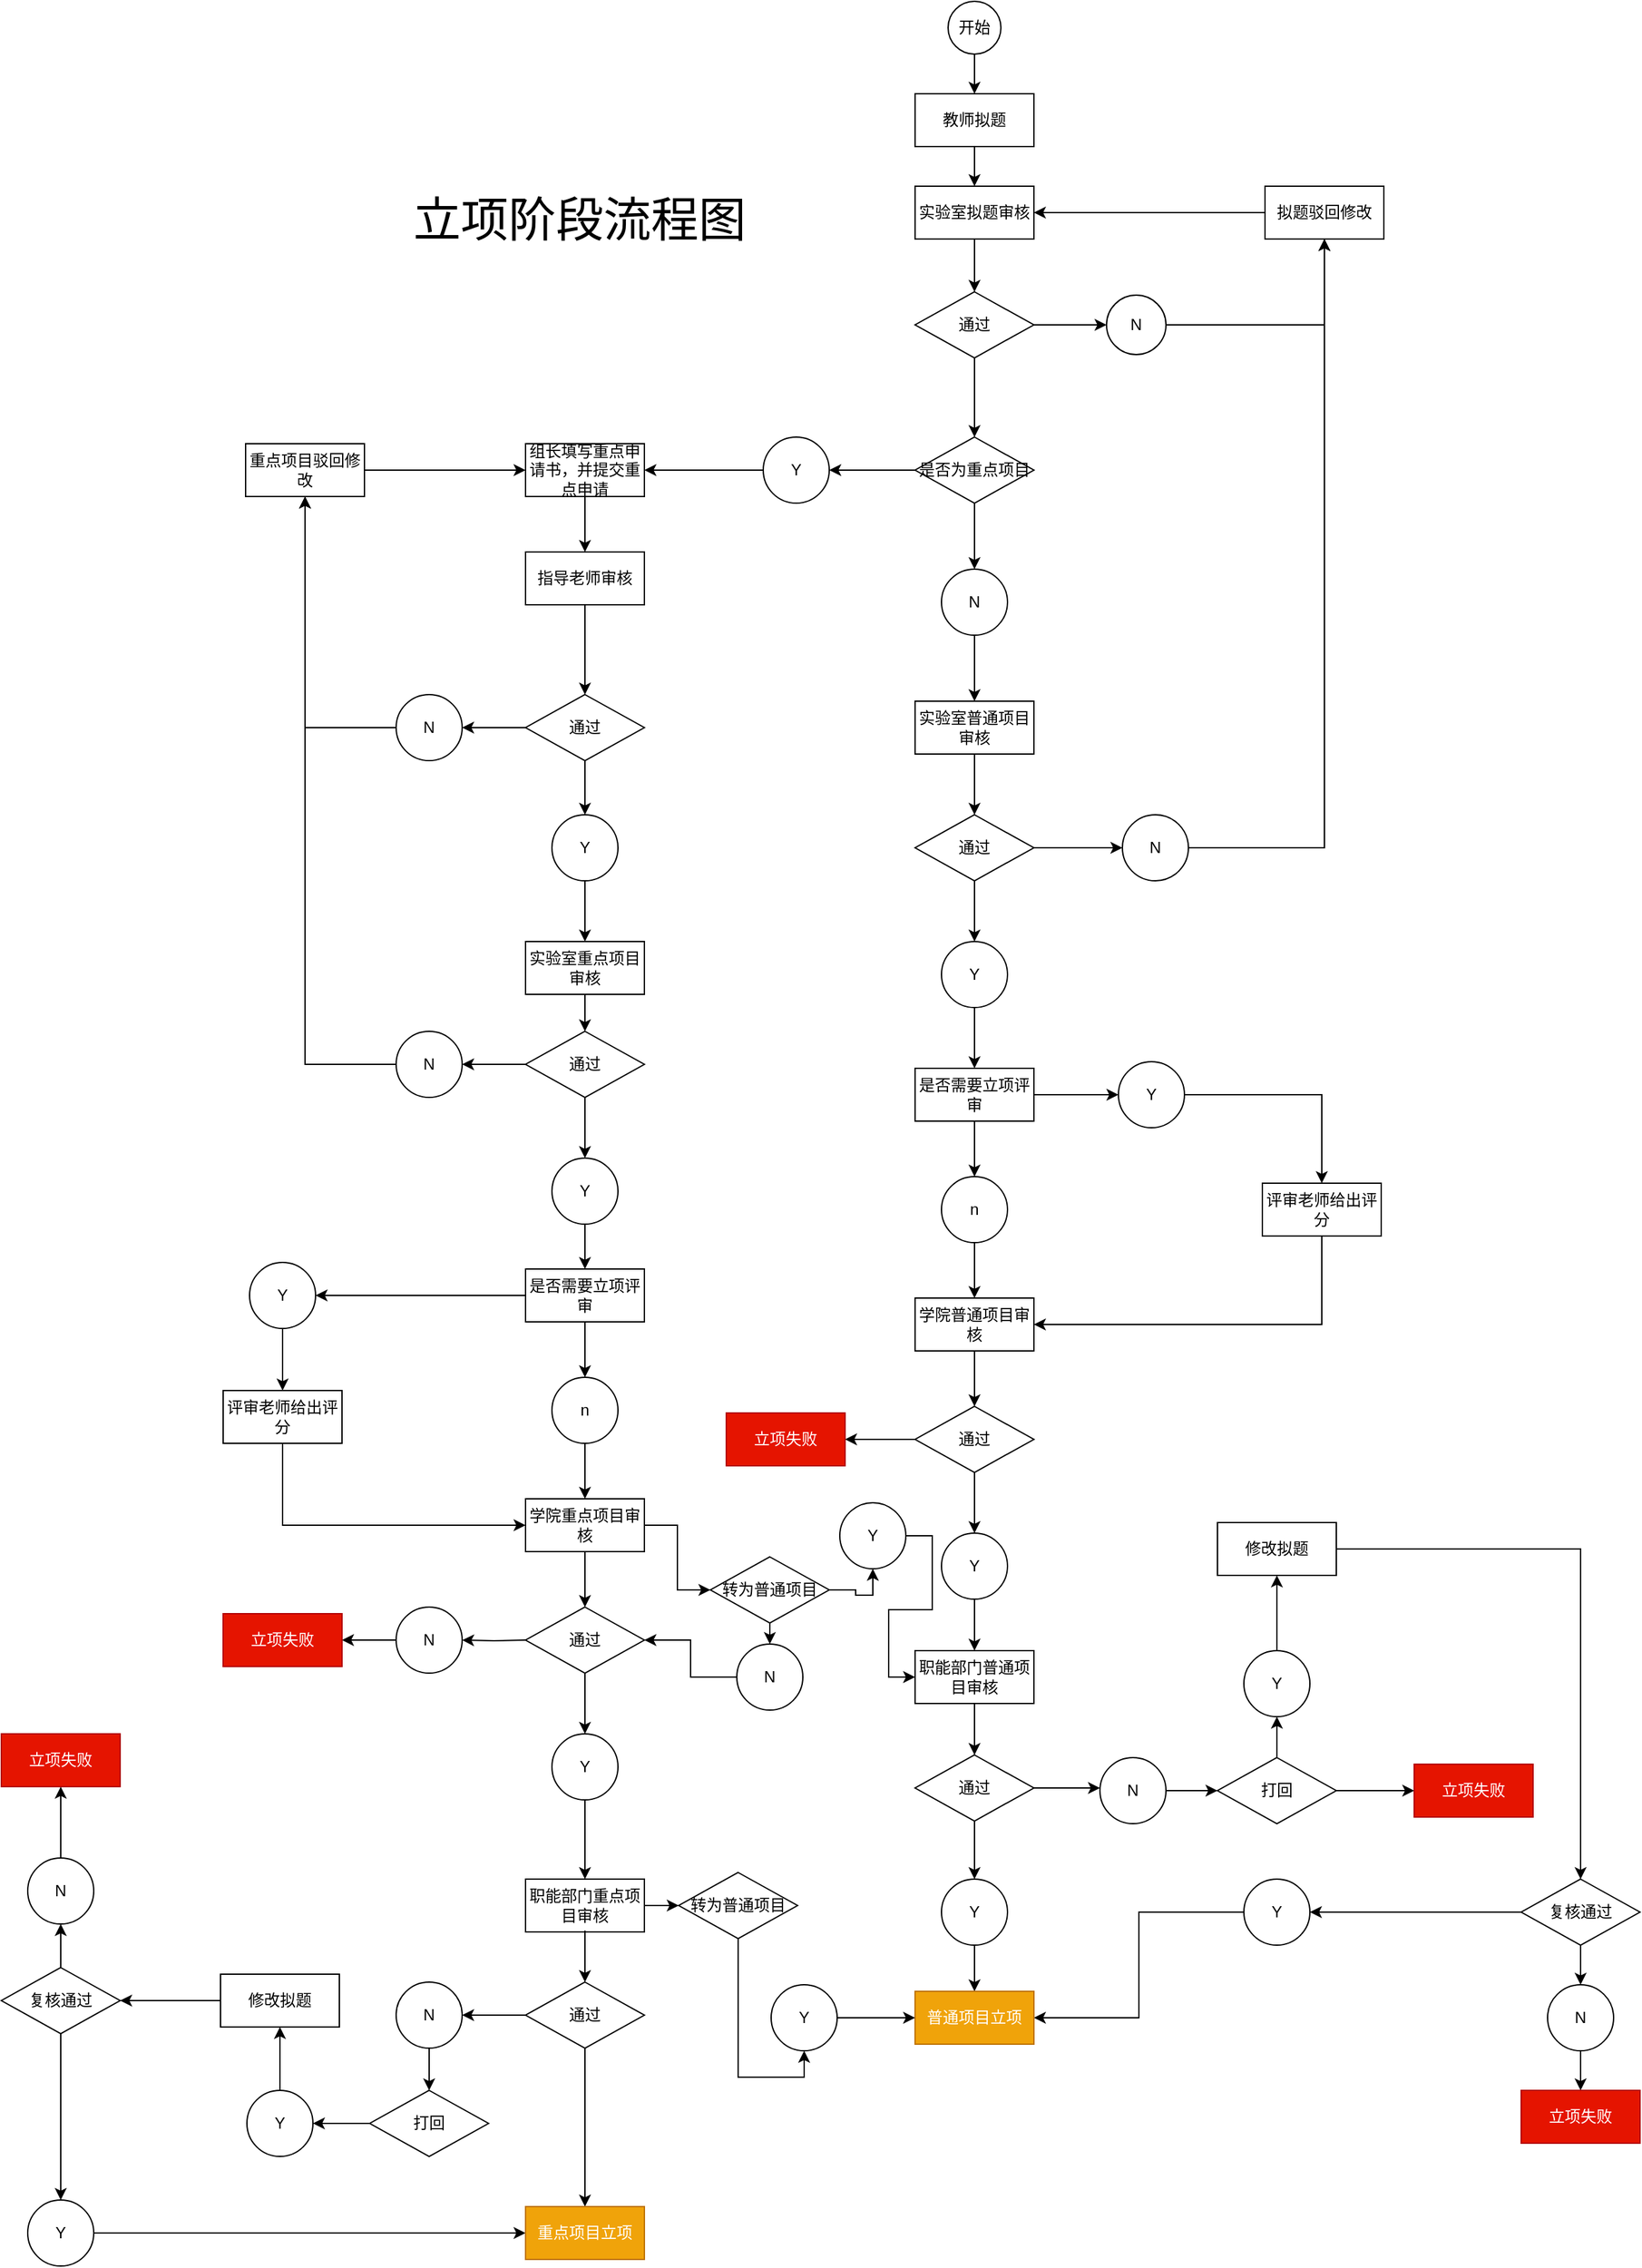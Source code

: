 <mxfile version="13.9.9" type="github">
  <diagram id="8I4-EkLES30CtvtHmXLF" name="第 1 页">
    <mxGraphModel dx="3965" dy="3265" grid="0" gridSize="10" guides="1" tooltips="1" connect="1" arrows="1" fold="1" page="0" pageScale="1" pageWidth="827" pageHeight="1169" background="none" math="0" shadow="0">
      <root>
        <mxCell id="0" />
        <mxCell id="1" parent="0" />
        <mxCell id="fb9ybZQ_cux3A-wbJw4Q-12" value="开始" style="ellipse;whiteSpace=wrap;html=1;aspect=fixed;" vertex="1" parent="1">
          <mxGeometry x="499" y="-1195" width="40" height="40" as="geometry" />
        </mxCell>
        <mxCell id="fb9ybZQ_cux3A-wbJw4Q-15" value="" style="endArrow=classic;html=1;exitX=0.5;exitY=1;exitDx=0;exitDy=0;" edge="1" parent="1" source="fb9ybZQ_cux3A-wbJw4Q-12" target="fb9ybZQ_cux3A-wbJw4Q-16">
          <mxGeometry width="50" height="50" relative="1" as="geometry">
            <mxPoint x="509" y="-1005" as="sourcePoint" />
            <mxPoint x="579" y="-1125" as="targetPoint" />
          </mxGeometry>
        </mxCell>
        <mxCell id="fb9ybZQ_cux3A-wbJw4Q-19" style="edgeStyle=orthogonalEdgeStyle;rounded=0;orthogonalLoop=1;jettySize=auto;html=1;exitX=0.5;exitY=1;exitDx=0;exitDy=0;entryX=0.5;entryY=0;entryDx=0;entryDy=0;" edge="1" parent="1" source="fb9ybZQ_cux3A-wbJw4Q-16" target="fb9ybZQ_cux3A-wbJw4Q-18">
          <mxGeometry relative="1" as="geometry" />
        </mxCell>
        <mxCell id="fb9ybZQ_cux3A-wbJw4Q-16" value="教师拟题" style="rounded=0;whiteSpace=wrap;html=1;" vertex="1" parent="1">
          <mxGeometry x="474" y="-1125" width="90" height="40" as="geometry" />
        </mxCell>
        <mxCell id="fb9ybZQ_cux3A-wbJw4Q-28" style="edgeStyle=orthogonalEdgeStyle;rounded=0;orthogonalLoop=1;jettySize=auto;html=1;exitX=0.5;exitY=1;exitDx=0;exitDy=0;" edge="1" parent="1" source="fb9ybZQ_cux3A-wbJw4Q-18" target="fb9ybZQ_cux3A-wbJw4Q-20">
          <mxGeometry relative="1" as="geometry" />
        </mxCell>
        <mxCell id="fb9ybZQ_cux3A-wbJw4Q-18" value="实验室拟题审核" style="rounded=0;whiteSpace=wrap;html=1;" vertex="1" parent="1">
          <mxGeometry x="474" y="-1055" width="90" height="40" as="geometry" />
        </mxCell>
        <mxCell id="fb9ybZQ_cux3A-wbJw4Q-27" value="" style="edgeStyle=orthogonalEdgeStyle;rounded=0;orthogonalLoop=1;jettySize=auto;html=1;" edge="1" parent="1" source="fb9ybZQ_cux3A-wbJw4Q-20" target="fb9ybZQ_cux3A-wbJw4Q-25">
          <mxGeometry relative="1" as="geometry" />
        </mxCell>
        <mxCell id="fb9ybZQ_cux3A-wbJw4Q-33" value="" style="edgeStyle=orthogonalEdgeStyle;rounded=0;orthogonalLoop=1;jettySize=auto;html=1;" edge="1" parent="1" source="fb9ybZQ_cux3A-wbJw4Q-20" target="fb9ybZQ_cux3A-wbJw4Q-32">
          <mxGeometry relative="1" as="geometry" />
        </mxCell>
        <mxCell id="fb9ybZQ_cux3A-wbJw4Q-20" value="通过" style="rhombus;whiteSpace=wrap;html=1;" vertex="1" parent="1">
          <mxGeometry x="474" y="-975" width="90" height="50" as="geometry" />
        </mxCell>
        <mxCell id="fb9ybZQ_cux3A-wbJw4Q-29" style="edgeStyle=orthogonalEdgeStyle;rounded=0;orthogonalLoop=1;jettySize=auto;html=1;exitX=1;exitY=0.5;exitDx=0;exitDy=0;" edge="1" parent="1" source="fb9ybZQ_cux3A-wbJw4Q-25" target="fb9ybZQ_cux3A-wbJw4Q-30">
          <mxGeometry relative="1" as="geometry">
            <mxPoint x="799" y="-1005" as="targetPoint" />
          </mxGeometry>
        </mxCell>
        <mxCell id="fb9ybZQ_cux3A-wbJw4Q-25" value="N" style="ellipse;whiteSpace=wrap;html=1;aspect=fixed;" vertex="1" parent="1">
          <mxGeometry x="619" y="-972.5" width="45" height="45" as="geometry" />
        </mxCell>
        <mxCell id="fb9ybZQ_cux3A-wbJw4Q-38" style="edgeStyle=orthogonalEdgeStyle;rounded=0;orthogonalLoop=1;jettySize=auto;html=1;exitX=0;exitY=0.5;exitDx=0;exitDy=0;entryX=1;entryY=0.5;entryDx=0;entryDy=0;" edge="1" parent="1" source="fb9ybZQ_cux3A-wbJw4Q-26" target="fb9ybZQ_cux3A-wbJw4Q-37">
          <mxGeometry relative="1" as="geometry" />
        </mxCell>
        <mxCell id="fb9ybZQ_cux3A-wbJw4Q-26" value="Y" style="ellipse;whiteSpace=wrap;html=1;aspect=fixed;" vertex="1" parent="1">
          <mxGeometry x="359" y="-865" width="50" height="50" as="geometry" />
        </mxCell>
        <mxCell id="fb9ybZQ_cux3A-wbJw4Q-31" style="edgeStyle=orthogonalEdgeStyle;rounded=0;orthogonalLoop=1;jettySize=auto;html=1;exitX=0;exitY=0.5;exitDx=0;exitDy=0;" edge="1" parent="1" source="fb9ybZQ_cux3A-wbJw4Q-30" target="fb9ybZQ_cux3A-wbJw4Q-18">
          <mxGeometry relative="1" as="geometry" />
        </mxCell>
        <mxCell id="fb9ybZQ_cux3A-wbJw4Q-30" value="拟题驳回修改" style="rounded=0;whiteSpace=wrap;html=1;" vertex="1" parent="1">
          <mxGeometry x="739" y="-1055" width="90" height="40" as="geometry" />
        </mxCell>
        <mxCell id="fb9ybZQ_cux3A-wbJw4Q-35" style="edgeStyle=orthogonalEdgeStyle;rounded=0;orthogonalLoop=1;jettySize=auto;html=1;exitX=0;exitY=0.5;exitDx=0;exitDy=0;entryX=1;entryY=0.5;entryDx=0;entryDy=0;" edge="1" parent="1" source="fb9ybZQ_cux3A-wbJw4Q-32" target="fb9ybZQ_cux3A-wbJw4Q-26">
          <mxGeometry relative="1" as="geometry" />
        </mxCell>
        <mxCell id="fb9ybZQ_cux3A-wbJw4Q-36" style="edgeStyle=orthogonalEdgeStyle;rounded=0;orthogonalLoop=1;jettySize=auto;html=1;exitX=0.5;exitY=1;exitDx=0;exitDy=0;entryX=0.5;entryY=0;entryDx=0;entryDy=0;" edge="1" parent="1" source="fb9ybZQ_cux3A-wbJw4Q-32" target="fb9ybZQ_cux3A-wbJw4Q-34">
          <mxGeometry relative="1" as="geometry" />
        </mxCell>
        <mxCell id="fb9ybZQ_cux3A-wbJw4Q-32" value="是否为重点项目" style="rhombus;whiteSpace=wrap;html=1;" vertex="1" parent="1">
          <mxGeometry x="474" y="-865" width="90" height="50" as="geometry" />
        </mxCell>
        <mxCell id="fb9ybZQ_cux3A-wbJw4Q-41" style="edgeStyle=orthogonalEdgeStyle;rounded=0;orthogonalLoop=1;jettySize=auto;html=1;exitX=0.5;exitY=1;exitDx=0;exitDy=0;entryX=0.5;entryY=0;entryDx=0;entryDy=0;" edge="1" parent="1" source="fb9ybZQ_cux3A-wbJw4Q-34" target="fb9ybZQ_cux3A-wbJw4Q-40">
          <mxGeometry relative="1" as="geometry" />
        </mxCell>
        <mxCell id="fb9ybZQ_cux3A-wbJw4Q-34" value="N" style="ellipse;whiteSpace=wrap;html=1;aspect=fixed;" vertex="1" parent="1">
          <mxGeometry x="494" y="-765" width="50" height="50" as="geometry" />
        </mxCell>
        <mxCell id="fb9ybZQ_cux3A-wbJw4Q-118" style="edgeStyle=orthogonalEdgeStyle;rounded=0;orthogonalLoop=1;jettySize=auto;html=1;" edge="1" parent="1" source="fb9ybZQ_cux3A-wbJw4Q-37" target="fb9ybZQ_cux3A-wbJw4Q-117">
          <mxGeometry relative="1" as="geometry" />
        </mxCell>
        <mxCell id="fb9ybZQ_cux3A-wbJw4Q-37" value="组长填写重点申请书，并提交重点申请" style="rounded=0;whiteSpace=wrap;html=1;" vertex="1" parent="1">
          <mxGeometry x="179" y="-860" width="90" height="40" as="geometry" />
        </mxCell>
        <mxCell id="fb9ybZQ_cux3A-wbJw4Q-47" style="edgeStyle=orthogonalEdgeStyle;rounded=0;orthogonalLoop=1;jettySize=auto;html=1;exitX=0.5;exitY=1;exitDx=0;exitDy=0;entryX=0.5;entryY=0;entryDx=0;entryDy=0;" edge="1" parent="1" source="fb9ybZQ_cux3A-wbJw4Q-40" target="fb9ybZQ_cux3A-wbJw4Q-46">
          <mxGeometry relative="1" as="geometry" />
        </mxCell>
        <mxCell id="fb9ybZQ_cux3A-wbJw4Q-40" value="实验室普通项目审核" style="rounded=0;whiteSpace=wrap;html=1;" vertex="1" parent="1">
          <mxGeometry x="474" y="-665" width="90" height="40" as="geometry" />
        </mxCell>
        <mxCell id="fb9ybZQ_cux3A-wbJw4Q-50" style="edgeStyle=orthogonalEdgeStyle;rounded=0;orthogonalLoop=1;jettySize=auto;html=1;entryX=0.5;entryY=0;entryDx=0;entryDy=0;" edge="1" parent="1" source="fb9ybZQ_cux3A-wbJw4Q-46" target="fb9ybZQ_cux3A-wbJw4Q-49">
          <mxGeometry relative="1" as="geometry" />
        </mxCell>
        <mxCell id="fb9ybZQ_cux3A-wbJw4Q-59" style="edgeStyle=orthogonalEdgeStyle;rounded=0;orthogonalLoop=1;jettySize=auto;html=1;exitX=1;exitY=0.5;exitDx=0;exitDy=0;" edge="1" parent="1" source="fb9ybZQ_cux3A-wbJw4Q-46" target="fb9ybZQ_cux3A-wbJw4Q-57">
          <mxGeometry relative="1" as="geometry" />
        </mxCell>
        <mxCell id="fb9ybZQ_cux3A-wbJw4Q-46" value="通过" style="rhombus;whiteSpace=wrap;html=1;" vertex="1" parent="1">
          <mxGeometry x="474" y="-579" width="90" height="50" as="geometry" />
        </mxCell>
        <mxCell id="fb9ybZQ_cux3A-wbJw4Q-52" style="edgeStyle=orthogonalEdgeStyle;rounded=0;orthogonalLoop=1;jettySize=auto;html=1;exitX=0.5;exitY=1;exitDx=0;exitDy=0;" edge="1" parent="1" source="fb9ybZQ_cux3A-wbJw4Q-49" target="fb9ybZQ_cux3A-wbJw4Q-51">
          <mxGeometry relative="1" as="geometry" />
        </mxCell>
        <mxCell id="fb9ybZQ_cux3A-wbJw4Q-49" value="Y" style="ellipse;whiteSpace=wrap;html=1;aspect=fixed;" vertex="1" parent="1">
          <mxGeometry x="494" y="-483" width="50" height="50" as="geometry" />
        </mxCell>
        <mxCell id="fb9ybZQ_cux3A-wbJw4Q-54" style="edgeStyle=orthogonalEdgeStyle;rounded=0;orthogonalLoop=1;jettySize=auto;html=1;exitX=0.5;exitY=1;exitDx=0;exitDy=0;" edge="1" parent="1" source="fb9ybZQ_cux3A-wbJw4Q-51" target="fb9ybZQ_cux3A-wbJw4Q-53">
          <mxGeometry relative="1" as="geometry" />
        </mxCell>
        <mxCell id="fb9ybZQ_cux3A-wbJw4Q-61" style="edgeStyle=orthogonalEdgeStyle;rounded=0;orthogonalLoop=1;jettySize=auto;html=1;exitX=1;exitY=0.5;exitDx=0;exitDy=0;entryX=0;entryY=0.5;entryDx=0;entryDy=0;" edge="1" parent="1" source="fb9ybZQ_cux3A-wbJw4Q-51" target="fb9ybZQ_cux3A-wbJw4Q-56">
          <mxGeometry relative="1" as="geometry" />
        </mxCell>
        <mxCell id="fb9ybZQ_cux3A-wbJw4Q-51" value="是否需要立项评审" style="rounded=0;whiteSpace=wrap;html=1;" vertex="1" parent="1">
          <mxGeometry x="474" y="-387" width="90" height="40" as="geometry" />
        </mxCell>
        <mxCell id="fb9ybZQ_cux3A-wbJw4Q-66" style="edgeStyle=orthogonalEdgeStyle;rounded=0;orthogonalLoop=1;jettySize=auto;html=1;exitX=0.5;exitY=1;exitDx=0;exitDy=0;entryX=0.5;entryY=0;entryDx=0;entryDy=0;" edge="1" parent="1" source="fb9ybZQ_cux3A-wbJw4Q-53" target="fb9ybZQ_cux3A-wbJw4Q-65">
          <mxGeometry relative="1" as="geometry" />
        </mxCell>
        <mxCell id="fb9ybZQ_cux3A-wbJw4Q-53" value="n" style="ellipse;whiteSpace=wrap;html=1;aspect=fixed;" vertex="1" parent="1">
          <mxGeometry x="494" y="-305" width="50" height="50" as="geometry" />
        </mxCell>
        <mxCell id="fb9ybZQ_cux3A-wbJw4Q-62" style="edgeStyle=orthogonalEdgeStyle;rounded=0;orthogonalLoop=1;jettySize=auto;html=1;exitX=1;exitY=0.5;exitDx=0;exitDy=0;entryX=0.5;entryY=0;entryDx=0;entryDy=0;" edge="1" parent="1" source="fb9ybZQ_cux3A-wbJw4Q-56" target="fb9ybZQ_cux3A-wbJw4Q-63">
          <mxGeometry relative="1" as="geometry">
            <mxPoint x="781" y="-312" as="targetPoint" />
          </mxGeometry>
        </mxCell>
        <mxCell id="fb9ybZQ_cux3A-wbJw4Q-56" value="Y" style="ellipse;whiteSpace=wrap;html=1;aspect=fixed;" vertex="1" parent="1">
          <mxGeometry x="628" y="-392" width="50" height="50" as="geometry" />
        </mxCell>
        <mxCell id="fb9ybZQ_cux3A-wbJw4Q-60" style="edgeStyle=orthogonalEdgeStyle;rounded=0;orthogonalLoop=1;jettySize=auto;html=1;" edge="1" parent="1" source="fb9ybZQ_cux3A-wbJw4Q-57" target="fb9ybZQ_cux3A-wbJw4Q-30">
          <mxGeometry relative="1" as="geometry" />
        </mxCell>
        <mxCell id="fb9ybZQ_cux3A-wbJw4Q-57" value="N" style="ellipse;whiteSpace=wrap;html=1;aspect=fixed;" vertex="1" parent="1">
          <mxGeometry x="631" y="-579" width="50" height="50" as="geometry" />
        </mxCell>
        <mxCell id="fb9ybZQ_cux3A-wbJw4Q-67" style="edgeStyle=orthogonalEdgeStyle;rounded=0;orthogonalLoop=1;jettySize=auto;html=1;exitX=0.5;exitY=1;exitDx=0;exitDy=0;entryX=1;entryY=0.5;entryDx=0;entryDy=0;" edge="1" parent="1" source="fb9ybZQ_cux3A-wbJw4Q-63" target="fb9ybZQ_cux3A-wbJw4Q-65">
          <mxGeometry relative="1" as="geometry" />
        </mxCell>
        <mxCell id="fb9ybZQ_cux3A-wbJw4Q-63" value="评审老师给出评分" style="rounded=0;whiteSpace=wrap;html=1;" vertex="1" parent="1">
          <mxGeometry x="737" y="-300" width="90" height="40" as="geometry" />
        </mxCell>
        <mxCell id="fb9ybZQ_cux3A-wbJw4Q-74" style="edgeStyle=orthogonalEdgeStyle;rounded=0;orthogonalLoop=1;jettySize=auto;html=1;exitX=0.5;exitY=1;exitDx=0;exitDy=0;entryX=0.5;entryY=0;entryDx=0;entryDy=0;" edge="1" parent="1" source="fb9ybZQ_cux3A-wbJw4Q-65" target="fb9ybZQ_cux3A-wbJw4Q-72">
          <mxGeometry relative="1" as="geometry" />
        </mxCell>
        <mxCell id="fb9ybZQ_cux3A-wbJw4Q-65" value="学院普通项目审核" style="rounded=0;whiteSpace=wrap;html=1;" vertex="1" parent="1">
          <mxGeometry x="474" y="-213" width="90" height="40" as="geometry" />
        </mxCell>
        <mxCell id="fb9ybZQ_cux3A-wbJw4Q-71" style="edgeStyle=orthogonalEdgeStyle;rounded=0;orthogonalLoop=1;jettySize=auto;html=1;entryX=0.5;entryY=0;entryDx=0;entryDy=0;" edge="1" parent="1" source="fb9ybZQ_cux3A-wbJw4Q-72" target="fb9ybZQ_cux3A-wbJw4Q-73">
          <mxGeometry relative="1" as="geometry" />
        </mxCell>
        <mxCell id="fb9ybZQ_cux3A-wbJw4Q-80" style="edgeStyle=orthogonalEdgeStyle;rounded=0;orthogonalLoop=1;jettySize=auto;html=1;exitX=0;exitY=0.5;exitDx=0;exitDy=0;entryX=1;entryY=0.5;entryDx=0;entryDy=0;" edge="1" parent="1" source="fb9ybZQ_cux3A-wbJw4Q-72" target="fb9ybZQ_cux3A-wbJw4Q-79">
          <mxGeometry relative="1" as="geometry" />
        </mxCell>
        <mxCell id="fb9ybZQ_cux3A-wbJw4Q-72" value="通过" style="rhombus;whiteSpace=wrap;html=1;" vertex="1" parent="1">
          <mxGeometry x="474" y="-131" width="90" height="50" as="geometry" />
        </mxCell>
        <mxCell id="fb9ybZQ_cux3A-wbJw4Q-82" style="edgeStyle=orthogonalEdgeStyle;rounded=0;orthogonalLoop=1;jettySize=auto;html=1;exitX=0.5;exitY=1;exitDx=0;exitDy=0;entryX=0.5;entryY=0;entryDx=0;entryDy=0;" edge="1" parent="1" source="fb9ybZQ_cux3A-wbJw4Q-73" target="fb9ybZQ_cux3A-wbJw4Q-81">
          <mxGeometry relative="1" as="geometry" />
        </mxCell>
        <mxCell id="fb9ybZQ_cux3A-wbJw4Q-73" value="Y" style="ellipse;whiteSpace=wrap;html=1;aspect=fixed;" vertex="1" parent="1">
          <mxGeometry x="494" y="-35" width="50" height="50" as="geometry" />
        </mxCell>
        <mxCell id="fb9ybZQ_cux3A-wbJw4Q-79" value="立项失败" style="rounded=0;whiteSpace=wrap;html=1;fillColor=#e51400;strokeColor=#B20000;fontColor=#ffffff;" vertex="1" parent="1">
          <mxGeometry x="331" y="-126" width="90" height="40" as="geometry" />
        </mxCell>
        <mxCell id="fb9ybZQ_cux3A-wbJw4Q-85" style="edgeStyle=orthogonalEdgeStyle;rounded=0;orthogonalLoop=1;jettySize=auto;html=1;exitX=0.5;exitY=1;exitDx=0;exitDy=0;entryX=0.5;entryY=0;entryDx=0;entryDy=0;" edge="1" parent="1" source="fb9ybZQ_cux3A-wbJw4Q-81" target="fb9ybZQ_cux3A-wbJw4Q-84">
          <mxGeometry relative="1" as="geometry" />
        </mxCell>
        <mxCell id="fb9ybZQ_cux3A-wbJw4Q-81" value="职能部门普通项目审核" style="rounded=0;whiteSpace=wrap;html=1;" vertex="1" parent="1">
          <mxGeometry x="474" y="54" width="90" height="40" as="geometry" />
        </mxCell>
        <mxCell id="fb9ybZQ_cux3A-wbJw4Q-87" style="edgeStyle=orthogonalEdgeStyle;rounded=0;orthogonalLoop=1;jettySize=auto;html=1;entryX=0;entryY=0.5;entryDx=0;entryDy=0;" edge="1" parent="1" source="fb9ybZQ_cux3A-wbJw4Q-84">
          <mxGeometry relative="1" as="geometry">
            <mxPoint x="614" y="158" as="targetPoint" />
          </mxGeometry>
        </mxCell>
        <mxCell id="fb9ybZQ_cux3A-wbJw4Q-113" style="edgeStyle=orthogonalEdgeStyle;rounded=0;orthogonalLoop=1;jettySize=auto;html=1;entryX=0.5;entryY=0;entryDx=0;entryDy=0;" edge="1" parent="1" source="fb9ybZQ_cux3A-wbJw4Q-84" target="fb9ybZQ_cux3A-wbJw4Q-93">
          <mxGeometry relative="1" as="geometry" />
        </mxCell>
        <mxCell id="fb9ybZQ_cux3A-wbJw4Q-84" value="通过" style="rhombus;whiteSpace=wrap;html=1;" vertex="1" parent="1">
          <mxGeometry x="474" y="133" width="90" height="50" as="geometry" />
        </mxCell>
        <mxCell id="fb9ybZQ_cux3A-wbJw4Q-91" style="edgeStyle=orthogonalEdgeStyle;rounded=0;orthogonalLoop=1;jettySize=auto;html=1;exitX=1;exitY=0.5;exitDx=0;exitDy=0;entryX=0;entryY=0.5;entryDx=0;entryDy=0;" edge="1" parent="1" source="fb9ybZQ_cux3A-wbJw4Q-88" target="fb9ybZQ_cux3A-wbJw4Q-89">
          <mxGeometry relative="1" as="geometry" />
        </mxCell>
        <mxCell id="fb9ybZQ_cux3A-wbJw4Q-88" value="N" style="ellipse;whiteSpace=wrap;html=1;aspect=fixed;" vertex="1" parent="1">
          <mxGeometry x="614" y="135" width="50" height="50" as="geometry" />
        </mxCell>
        <mxCell id="fb9ybZQ_cux3A-wbJw4Q-95" value="" style="edgeStyle=orthogonalEdgeStyle;rounded=0;orthogonalLoop=1;jettySize=auto;html=1;" edge="1" parent="1" source="fb9ybZQ_cux3A-wbJw4Q-89" target="fb9ybZQ_cux3A-wbJw4Q-94">
          <mxGeometry relative="1" as="geometry" />
        </mxCell>
        <mxCell id="fb9ybZQ_cux3A-wbJw4Q-106" style="edgeStyle=orthogonalEdgeStyle;rounded=0;orthogonalLoop=1;jettySize=auto;html=1;exitX=1;exitY=0.5;exitDx=0;exitDy=0;entryX=0;entryY=0.5;entryDx=0;entryDy=0;" edge="1" parent="1" source="fb9ybZQ_cux3A-wbJw4Q-89" target="fb9ybZQ_cux3A-wbJw4Q-105">
          <mxGeometry relative="1" as="geometry" />
        </mxCell>
        <mxCell id="fb9ybZQ_cux3A-wbJw4Q-89" value="打回" style="rhombus;whiteSpace=wrap;html=1;" vertex="1" parent="1">
          <mxGeometry x="703" y="135" width="90" height="50" as="geometry" />
        </mxCell>
        <mxCell id="fb9ybZQ_cux3A-wbJw4Q-115" style="edgeStyle=orthogonalEdgeStyle;rounded=0;orthogonalLoop=1;jettySize=auto;html=1;exitX=0.5;exitY=1;exitDx=0;exitDy=0;" edge="1" parent="1" source="fb9ybZQ_cux3A-wbJw4Q-93" target="fb9ybZQ_cux3A-wbJw4Q-114">
          <mxGeometry relative="1" as="geometry" />
        </mxCell>
        <mxCell id="fb9ybZQ_cux3A-wbJw4Q-93" value="Y" style="ellipse;whiteSpace=wrap;html=1;aspect=fixed;" vertex="1" parent="1">
          <mxGeometry x="494" y="227" width="50" height="50" as="geometry" />
        </mxCell>
        <mxCell id="fb9ybZQ_cux3A-wbJw4Q-97" style="edgeStyle=orthogonalEdgeStyle;rounded=0;orthogonalLoop=1;jettySize=auto;html=1;entryX=0.5;entryY=1;entryDx=0;entryDy=0;" edge="1" parent="1" source="fb9ybZQ_cux3A-wbJw4Q-94" target="fb9ybZQ_cux3A-wbJw4Q-96">
          <mxGeometry relative="1" as="geometry" />
        </mxCell>
        <mxCell id="fb9ybZQ_cux3A-wbJw4Q-94" value="Y" style="ellipse;whiteSpace=wrap;html=1;aspect=fixed;" vertex="1" parent="1">
          <mxGeometry x="723" y="54" width="50" height="50" as="geometry" />
        </mxCell>
        <mxCell id="fb9ybZQ_cux3A-wbJw4Q-101" style="edgeStyle=orthogonalEdgeStyle;rounded=0;orthogonalLoop=1;jettySize=auto;html=1;entryX=0.5;entryY=0;entryDx=0;entryDy=0;" edge="1" parent="1" source="fb9ybZQ_cux3A-wbJw4Q-96" target="fb9ybZQ_cux3A-wbJw4Q-100">
          <mxGeometry relative="1" as="geometry" />
        </mxCell>
        <mxCell id="fb9ybZQ_cux3A-wbJw4Q-96" value="修改拟题" style="rounded=0;whiteSpace=wrap;html=1;" vertex="1" parent="1">
          <mxGeometry x="703" y="-43" width="90" height="40" as="geometry" />
        </mxCell>
        <mxCell id="fb9ybZQ_cux3A-wbJw4Q-107" style="edgeStyle=orthogonalEdgeStyle;rounded=0;orthogonalLoop=1;jettySize=auto;html=1;exitX=0.5;exitY=1;exitDx=0;exitDy=0;entryX=0.5;entryY=0;entryDx=0;entryDy=0;" edge="1" parent="1" source="fb9ybZQ_cux3A-wbJw4Q-100" target="fb9ybZQ_cux3A-wbJw4Q-104">
          <mxGeometry relative="1" as="geometry" />
        </mxCell>
        <mxCell id="fb9ybZQ_cux3A-wbJw4Q-111" style="edgeStyle=orthogonalEdgeStyle;rounded=0;orthogonalLoop=1;jettySize=auto;html=1;exitX=0;exitY=0.5;exitDx=0;exitDy=0;" edge="1" parent="1" source="fb9ybZQ_cux3A-wbJw4Q-100" target="fb9ybZQ_cux3A-wbJw4Q-103">
          <mxGeometry relative="1" as="geometry" />
        </mxCell>
        <mxCell id="fb9ybZQ_cux3A-wbJw4Q-100" value="复核通过" style="rhombus;whiteSpace=wrap;html=1;" vertex="1" parent="1">
          <mxGeometry x="933" y="227" width="90" height="50" as="geometry" />
        </mxCell>
        <mxCell id="fb9ybZQ_cux3A-wbJw4Q-116" style="edgeStyle=orthogonalEdgeStyle;rounded=0;orthogonalLoop=1;jettySize=auto;html=1;exitX=0;exitY=0.5;exitDx=0;exitDy=0;entryX=1;entryY=0.5;entryDx=0;entryDy=0;" edge="1" parent="1" source="fb9ybZQ_cux3A-wbJw4Q-103" target="fb9ybZQ_cux3A-wbJw4Q-114">
          <mxGeometry relative="1" as="geometry" />
        </mxCell>
        <mxCell id="fb9ybZQ_cux3A-wbJw4Q-103" value="Y" style="ellipse;whiteSpace=wrap;html=1;aspect=fixed;" vertex="1" parent="1">
          <mxGeometry x="723" y="227" width="50" height="50" as="geometry" />
        </mxCell>
        <mxCell id="fb9ybZQ_cux3A-wbJw4Q-110" value="" style="edgeStyle=orthogonalEdgeStyle;rounded=0;orthogonalLoop=1;jettySize=auto;html=1;" edge="1" parent="1" source="fb9ybZQ_cux3A-wbJw4Q-104" target="fb9ybZQ_cux3A-wbJw4Q-108">
          <mxGeometry relative="1" as="geometry" />
        </mxCell>
        <mxCell id="fb9ybZQ_cux3A-wbJw4Q-104" value="N" style="ellipse;whiteSpace=wrap;html=1;aspect=fixed;" vertex="1" parent="1">
          <mxGeometry x="953" y="307" width="50" height="50" as="geometry" />
        </mxCell>
        <mxCell id="fb9ybZQ_cux3A-wbJw4Q-105" value="立项失败" style="rounded=0;whiteSpace=wrap;html=1;fillColor=#e51400;strokeColor=#B20000;fontColor=#ffffff;" vertex="1" parent="1">
          <mxGeometry x="852" y="140" width="90" height="40" as="geometry" />
        </mxCell>
        <mxCell id="fb9ybZQ_cux3A-wbJw4Q-108" value="立项失败" style="rounded=0;whiteSpace=wrap;html=1;fillColor=#e51400;strokeColor=#B20000;fontColor=#ffffff;" vertex="1" parent="1">
          <mxGeometry x="933" y="387" width="90" height="40" as="geometry" />
        </mxCell>
        <mxCell id="fb9ybZQ_cux3A-wbJw4Q-114" value="普通项目立项" style="rounded=0;whiteSpace=wrap;html=1;fillColor=#f0a30a;strokeColor=#BD7000;fontColor=#ffffff;" vertex="1" parent="1">
          <mxGeometry x="474" y="312" width="90" height="40" as="geometry" />
        </mxCell>
        <mxCell id="fb9ybZQ_cux3A-wbJw4Q-120" style="edgeStyle=orthogonalEdgeStyle;rounded=0;orthogonalLoop=1;jettySize=auto;html=1;entryX=0.5;entryY=0;entryDx=0;entryDy=0;" edge="1" parent="1" source="fb9ybZQ_cux3A-wbJw4Q-117" target="fb9ybZQ_cux3A-wbJw4Q-119">
          <mxGeometry relative="1" as="geometry" />
        </mxCell>
        <mxCell id="fb9ybZQ_cux3A-wbJw4Q-117" value="指导老师审核" style="rounded=0;whiteSpace=wrap;html=1;" vertex="1" parent="1">
          <mxGeometry x="179" y="-778" width="90" height="40" as="geometry" />
        </mxCell>
        <mxCell id="fb9ybZQ_cux3A-wbJw4Q-122" style="edgeStyle=orthogonalEdgeStyle;rounded=0;orthogonalLoop=1;jettySize=auto;html=1;exitX=0.5;exitY=1;exitDx=0;exitDy=0;entryX=0.5;entryY=0;entryDx=0;entryDy=0;" edge="1" parent="1" source="fb9ybZQ_cux3A-wbJw4Q-119" target="fb9ybZQ_cux3A-wbJw4Q-121">
          <mxGeometry relative="1" as="geometry" />
        </mxCell>
        <mxCell id="fb9ybZQ_cux3A-wbJw4Q-126" style="edgeStyle=orthogonalEdgeStyle;rounded=0;orthogonalLoop=1;jettySize=auto;html=1;exitX=0;exitY=0.5;exitDx=0;exitDy=0;entryX=1;entryY=0.5;entryDx=0;entryDy=0;" edge="1" parent="1" source="fb9ybZQ_cux3A-wbJw4Q-119" target="fb9ybZQ_cux3A-wbJw4Q-125">
          <mxGeometry relative="1" as="geometry" />
        </mxCell>
        <mxCell id="fb9ybZQ_cux3A-wbJw4Q-119" value="通过" style="rhombus;whiteSpace=wrap;html=1;" vertex="1" parent="1">
          <mxGeometry x="179" y="-670" width="90" height="50" as="geometry" />
        </mxCell>
        <mxCell id="fb9ybZQ_cux3A-wbJw4Q-129" style="edgeStyle=orthogonalEdgeStyle;rounded=0;orthogonalLoop=1;jettySize=auto;html=1;exitX=0.5;exitY=1;exitDx=0;exitDy=0;entryX=0.5;entryY=0;entryDx=0;entryDy=0;" edge="1" parent="1" source="fb9ybZQ_cux3A-wbJw4Q-121" target="fb9ybZQ_cux3A-wbJw4Q-128">
          <mxGeometry relative="1" as="geometry" />
        </mxCell>
        <mxCell id="fb9ybZQ_cux3A-wbJw4Q-121" value="Y" style="ellipse;whiteSpace=wrap;html=1;aspect=fixed;" vertex="1" parent="1">
          <mxGeometry x="199" y="-579" width="50" height="50" as="geometry" />
        </mxCell>
        <mxCell id="fb9ybZQ_cux3A-wbJw4Q-124" style="edgeStyle=orthogonalEdgeStyle;rounded=0;orthogonalLoop=1;jettySize=auto;html=1;entryX=0;entryY=0.5;entryDx=0;entryDy=0;" edge="1" parent="1" source="fb9ybZQ_cux3A-wbJw4Q-123" target="fb9ybZQ_cux3A-wbJw4Q-37">
          <mxGeometry relative="1" as="geometry" />
        </mxCell>
        <mxCell id="fb9ybZQ_cux3A-wbJw4Q-123" value="重点项目驳回修改" style="rounded=0;whiteSpace=wrap;html=1;" vertex="1" parent="1">
          <mxGeometry x="-33" y="-860" width="90" height="40" as="geometry" />
        </mxCell>
        <mxCell id="fb9ybZQ_cux3A-wbJw4Q-127" style="edgeStyle=orthogonalEdgeStyle;rounded=0;orthogonalLoop=1;jettySize=auto;html=1;exitX=0;exitY=0.5;exitDx=0;exitDy=0;entryX=0.5;entryY=1;entryDx=0;entryDy=0;" edge="1" parent="1" source="fb9ybZQ_cux3A-wbJw4Q-125" target="fb9ybZQ_cux3A-wbJw4Q-123">
          <mxGeometry relative="1" as="geometry" />
        </mxCell>
        <mxCell id="fb9ybZQ_cux3A-wbJw4Q-125" value="N" style="ellipse;whiteSpace=wrap;html=1;aspect=fixed;" vertex="1" parent="1">
          <mxGeometry x="81" y="-670" width="50" height="50" as="geometry" />
        </mxCell>
        <mxCell id="fb9ybZQ_cux3A-wbJw4Q-133" style="edgeStyle=orthogonalEdgeStyle;rounded=0;orthogonalLoop=1;jettySize=auto;html=1;" edge="1" parent="1" source="fb9ybZQ_cux3A-wbJw4Q-128" target="fb9ybZQ_cux3A-wbJw4Q-131">
          <mxGeometry relative="1" as="geometry" />
        </mxCell>
        <mxCell id="fb9ybZQ_cux3A-wbJw4Q-128" value="实验室重点项目审核" style="rounded=0;whiteSpace=wrap;html=1;" vertex="1" parent="1">
          <mxGeometry x="179" y="-483" width="90" height="40" as="geometry" />
        </mxCell>
        <mxCell id="fb9ybZQ_cux3A-wbJw4Q-130" style="edgeStyle=orthogonalEdgeStyle;rounded=0;orthogonalLoop=1;jettySize=auto;html=1;entryX=0.5;entryY=0;entryDx=0;entryDy=0;" edge="1" parent="1" source="fb9ybZQ_cux3A-wbJw4Q-131" target="fb9ybZQ_cux3A-wbJw4Q-132">
          <mxGeometry relative="1" as="geometry" />
        </mxCell>
        <mxCell id="fb9ybZQ_cux3A-wbJw4Q-135" style="edgeStyle=orthogonalEdgeStyle;rounded=0;orthogonalLoop=1;jettySize=auto;html=1;exitX=0;exitY=0.5;exitDx=0;exitDy=0;" edge="1" parent="1" source="fb9ybZQ_cux3A-wbJw4Q-131" target="fb9ybZQ_cux3A-wbJw4Q-134">
          <mxGeometry relative="1" as="geometry" />
        </mxCell>
        <mxCell id="fb9ybZQ_cux3A-wbJw4Q-131" value="通过" style="rhombus;whiteSpace=wrap;html=1;" vertex="1" parent="1">
          <mxGeometry x="179" y="-415" width="90" height="50" as="geometry" />
        </mxCell>
        <mxCell id="fb9ybZQ_cux3A-wbJw4Q-160" value="" style="edgeStyle=orthogonalEdgeStyle;rounded=0;orthogonalLoop=1;jettySize=auto;html=1;" edge="1" parent="1" source="fb9ybZQ_cux3A-wbJw4Q-132" target="fb9ybZQ_cux3A-wbJw4Q-149">
          <mxGeometry relative="1" as="geometry" />
        </mxCell>
        <mxCell id="fb9ybZQ_cux3A-wbJw4Q-132" value="Y" style="ellipse;whiteSpace=wrap;html=1;aspect=fixed;" vertex="1" parent="1">
          <mxGeometry x="199" y="-319" width="50" height="50" as="geometry" />
        </mxCell>
        <mxCell id="fb9ybZQ_cux3A-wbJw4Q-136" style="edgeStyle=orthogonalEdgeStyle;rounded=0;orthogonalLoop=1;jettySize=auto;html=1;entryX=0.5;entryY=1;entryDx=0;entryDy=0;" edge="1" parent="1" source="fb9ybZQ_cux3A-wbJw4Q-134" target="fb9ybZQ_cux3A-wbJw4Q-123">
          <mxGeometry relative="1" as="geometry" />
        </mxCell>
        <mxCell id="fb9ybZQ_cux3A-wbJw4Q-134" value="N" style="ellipse;whiteSpace=wrap;html=1;aspect=fixed;" vertex="1" parent="1">
          <mxGeometry x="81" y="-415" width="50" height="50" as="geometry" />
        </mxCell>
        <mxCell id="fb9ybZQ_cux3A-wbJw4Q-147" style="edgeStyle=orthogonalEdgeStyle;rounded=0;orthogonalLoop=1;jettySize=auto;html=1;exitX=0.5;exitY=1;exitDx=0;exitDy=0;" edge="1" parent="1" source="fb9ybZQ_cux3A-wbJw4Q-149" target="fb9ybZQ_cux3A-wbJw4Q-151">
          <mxGeometry relative="1" as="geometry" />
        </mxCell>
        <mxCell id="fb9ybZQ_cux3A-wbJw4Q-157" style="edgeStyle=orthogonalEdgeStyle;rounded=0;orthogonalLoop=1;jettySize=auto;html=1;entryX=1;entryY=0.5;entryDx=0;entryDy=0;" edge="1" parent="1" source="fb9ybZQ_cux3A-wbJw4Q-149" target="fb9ybZQ_cux3A-wbJw4Q-153">
          <mxGeometry relative="1" as="geometry" />
        </mxCell>
        <mxCell id="fb9ybZQ_cux3A-wbJw4Q-149" value="是否需要立项评审" style="rounded=0;whiteSpace=wrap;html=1;" vertex="1" parent="1">
          <mxGeometry x="179" y="-235" width="90" height="40" as="geometry" />
        </mxCell>
        <mxCell id="fb9ybZQ_cux3A-wbJw4Q-150" style="edgeStyle=orthogonalEdgeStyle;rounded=0;orthogonalLoop=1;jettySize=auto;html=1;exitX=0.5;exitY=1;exitDx=0;exitDy=0;entryX=0.5;entryY=0;entryDx=0;entryDy=0;" edge="1" parent="1" source="fb9ybZQ_cux3A-wbJw4Q-151" target="fb9ybZQ_cux3A-wbJw4Q-156">
          <mxGeometry relative="1" as="geometry" />
        </mxCell>
        <mxCell id="fb9ybZQ_cux3A-wbJw4Q-151" value="n" style="ellipse;whiteSpace=wrap;html=1;aspect=fixed;" vertex="1" parent="1">
          <mxGeometry x="199" y="-153" width="50" height="50" as="geometry" />
        </mxCell>
        <mxCell id="fb9ybZQ_cux3A-wbJw4Q-158" style="edgeStyle=orthogonalEdgeStyle;rounded=0;orthogonalLoop=1;jettySize=auto;html=1;exitX=0.5;exitY=1;exitDx=0;exitDy=0;entryX=0.5;entryY=0;entryDx=0;entryDy=0;" edge="1" parent="1" source="fb9ybZQ_cux3A-wbJw4Q-153" target="fb9ybZQ_cux3A-wbJw4Q-155">
          <mxGeometry relative="1" as="geometry" />
        </mxCell>
        <mxCell id="fb9ybZQ_cux3A-wbJw4Q-153" value="Y" style="ellipse;whiteSpace=wrap;html=1;aspect=fixed;" vertex="1" parent="1">
          <mxGeometry x="-30" y="-240" width="50" height="50" as="geometry" />
        </mxCell>
        <mxCell id="fb9ybZQ_cux3A-wbJw4Q-159" style="edgeStyle=orthogonalEdgeStyle;rounded=0;orthogonalLoop=1;jettySize=auto;html=1;exitX=0.5;exitY=1;exitDx=0;exitDy=0;entryX=0;entryY=0.5;entryDx=0;entryDy=0;" edge="1" parent="1" source="fb9ybZQ_cux3A-wbJw4Q-155" target="fb9ybZQ_cux3A-wbJw4Q-156">
          <mxGeometry relative="1" as="geometry" />
        </mxCell>
        <mxCell id="fb9ybZQ_cux3A-wbJw4Q-155" value="评审老师给出评分" style="rounded=0;whiteSpace=wrap;html=1;" vertex="1" parent="1">
          <mxGeometry x="-50" y="-143" width="90" height="40" as="geometry" />
        </mxCell>
        <mxCell id="fb9ybZQ_cux3A-wbJw4Q-164" value="" style="edgeStyle=orthogonalEdgeStyle;rounded=0;orthogonalLoop=1;jettySize=auto;html=1;" edge="1" parent="1" source="fb9ybZQ_cux3A-wbJw4Q-156" target="fb9ybZQ_cux3A-wbJw4Q-162">
          <mxGeometry relative="1" as="geometry" />
        </mxCell>
        <mxCell id="fb9ybZQ_cux3A-wbJw4Q-168" style="edgeStyle=orthogonalEdgeStyle;rounded=0;orthogonalLoop=1;jettySize=auto;html=1;entryX=0;entryY=0.5;entryDx=0;entryDy=0;" edge="1" parent="1" source="fb9ybZQ_cux3A-wbJw4Q-156" target="fb9ybZQ_cux3A-wbJw4Q-167">
          <mxGeometry relative="1" as="geometry" />
        </mxCell>
        <mxCell id="fb9ybZQ_cux3A-wbJw4Q-156" value="学院重点项目审核" style="rounded=0;whiteSpace=wrap;html=1;" vertex="1" parent="1">
          <mxGeometry x="179" y="-61" width="90" height="40" as="geometry" />
        </mxCell>
        <mxCell id="fb9ybZQ_cux3A-wbJw4Q-161" style="edgeStyle=orthogonalEdgeStyle;rounded=0;orthogonalLoop=1;jettySize=auto;html=1;entryX=0.5;entryY=0;entryDx=0;entryDy=0;" edge="1" parent="1" source="fb9ybZQ_cux3A-wbJw4Q-162" target="fb9ybZQ_cux3A-wbJw4Q-163">
          <mxGeometry relative="1" as="geometry" />
        </mxCell>
        <mxCell id="fb9ybZQ_cux3A-wbJw4Q-162" value="通过" style="rhombus;whiteSpace=wrap;html=1;" vertex="1" parent="1">
          <mxGeometry x="179" y="21" width="90" height="50" as="geometry" />
        </mxCell>
        <mxCell id="fb9ybZQ_cux3A-wbJw4Q-180" style="edgeStyle=orthogonalEdgeStyle;rounded=0;orthogonalLoop=1;jettySize=auto;html=1;entryX=0.5;entryY=0;entryDx=0;entryDy=0;" edge="1" parent="1" source="fb9ybZQ_cux3A-wbJw4Q-163" target="fb9ybZQ_cux3A-wbJw4Q-179">
          <mxGeometry relative="1" as="geometry" />
        </mxCell>
        <mxCell id="fb9ybZQ_cux3A-wbJw4Q-163" value="Y" style="ellipse;whiteSpace=wrap;html=1;aspect=fixed;" vertex="1" parent="1">
          <mxGeometry x="199" y="117" width="50" height="50" as="geometry" />
        </mxCell>
        <mxCell id="fb9ybZQ_cux3A-wbJw4Q-165" style="edgeStyle=orthogonalEdgeStyle;rounded=0;orthogonalLoop=1;jettySize=auto;html=1;exitX=0;exitY=0.5;exitDx=0;exitDy=0;" edge="1" parent="1" target="fb9ybZQ_cux3A-wbJw4Q-166">
          <mxGeometry relative="1" as="geometry">
            <mxPoint x="179.0" y="46" as="sourcePoint" />
          </mxGeometry>
        </mxCell>
        <mxCell id="fb9ybZQ_cux3A-wbJw4Q-178" value="" style="edgeStyle=orthogonalEdgeStyle;rounded=0;orthogonalLoop=1;jettySize=auto;html=1;" edge="1" parent="1" source="fb9ybZQ_cux3A-wbJw4Q-166" target="fb9ybZQ_cux3A-wbJw4Q-177">
          <mxGeometry relative="1" as="geometry" />
        </mxCell>
        <mxCell id="fb9ybZQ_cux3A-wbJw4Q-166" value="N" style="ellipse;whiteSpace=wrap;html=1;aspect=fixed;" vertex="1" parent="1">
          <mxGeometry x="81" y="21" width="50" height="50" as="geometry" />
        </mxCell>
        <mxCell id="fb9ybZQ_cux3A-wbJw4Q-173" style="edgeStyle=orthogonalEdgeStyle;rounded=0;orthogonalLoop=1;jettySize=auto;html=1;entryX=0.5;entryY=1;entryDx=0;entryDy=0;" edge="1" parent="1" source="fb9ybZQ_cux3A-wbJw4Q-167" target="fb9ybZQ_cux3A-wbJw4Q-170">
          <mxGeometry relative="1" as="geometry" />
        </mxCell>
        <mxCell id="fb9ybZQ_cux3A-wbJw4Q-175" style="edgeStyle=orthogonalEdgeStyle;rounded=0;orthogonalLoop=1;jettySize=auto;html=1;exitX=0.5;exitY=1;exitDx=0;exitDy=0;entryX=0.5;entryY=0;entryDx=0;entryDy=0;" edge="1" parent="1" source="fb9ybZQ_cux3A-wbJw4Q-167" target="fb9ybZQ_cux3A-wbJw4Q-174">
          <mxGeometry relative="1" as="geometry" />
        </mxCell>
        <mxCell id="fb9ybZQ_cux3A-wbJw4Q-167" value="转为普通项目" style="rhombus;whiteSpace=wrap;html=1;" vertex="1" parent="1">
          <mxGeometry x="319" y="-17" width="90" height="50" as="geometry" />
        </mxCell>
        <mxCell id="fb9ybZQ_cux3A-wbJw4Q-172" style="edgeStyle=orthogonalEdgeStyle;rounded=0;orthogonalLoop=1;jettySize=auto;html=1;exitX=1;exitY=0.5;exitDx=0;exitDy=0;entryX=0;entryY=0.5;entryDx=0;entryDy=0;" edge="1" parent="1" source="fb9ybZQ_cux3A-wbJw4Q-170" target="fb9ybZQ_cux3A-wbJw4Q-81">
          <mxGeometry relative="1" as="geometry" />
        </mxCell>
        <mxCell id="fb9ybZQ_cux3A-wbJw4Q-170" value="Y" style="ellipse;whiteSpace=wrap;html=1;aspect=fixed;" vertex="1" parent="1">
          <mxGeometry x="417" y="-58" width="50" height="50" as="geometry" />
        </mxCell>
        <mxCell id="fb9ybZQ_cux3A-wbJw4Q-176" style="edgeStyle=orthogonalEdgeStyle;rounded=0;orthogonalLoop=1;jettySize=auto;html=1;entryX=1;entryY=0.5;entryDx=0;entryDy=0;" edge="1" parent="1" source="fb9ybZQ_cux3A-wbJw4Q-174" target="fb9ybZQ_cux3A-wbJw4Q-162">
          <mxGeometry relative="1" as="geometry" />
        </mxCell>
        <mxCell id="fb9ybZQ_cux3A-wbJw4Q-174" value="N" style="ellipse;whiteSpace=wrap;html=1;aspect=fixed;" vertex="1" parent="1">
          <mxGeometry x="339" y="49" width="50" height="50" as="geometry" />
        </mxCell>
        <mxCell id="fb9ybZQ_cux3A-wbJw4Q-177" value="立项失败" style="rounded=0;whiteSpace=wrap;html=1;fillColor=#e51400;strokeColor=#B20000;fontColor=#ffffff;" vertex="1" parent="1">
          <mxGeometry x="-50" y="26" width="90" height="40" as="geometry" />
        </mxCell>
        <mxCell id="fb9ybZQ_cux3A-wbJw4Q-184" value="" style="edgeStyle=orthogonalEdgeStyle;rounded=0;orthogonalLoop=1;jettySize=auto;html=1;" edge="1" parent="1" source="fb9ybZQ_cux3A-wbJw4Q-179" target="fb9ybZQ_cux3A-wbJw4Q-182">
          <mxGeometry relative="1" as="geometry" />
        </mxCell>
        <mxCell id="fb9ybZQ_cux3A-wbJw4Q-179" value="职能部门重点项目审核" style="rounded=0;whiteSpace=wrap;html=1;" vertex="1" parent="1">
          <mxGeometry x="179" y="227" width="90" height="40" as="geometry" />
        </mxCell>
        <mxCell id="fb9ybZQ_cux3A-wbJw4Q-181" style="edgeStyle=orthogonalEdgeStyle;rounded=0;orthogonalLoop=1;jettySize=auto;html=1;entryX=0.5;entryY=1;entryDx=0;entryDy=0;" edge="1" parent="1" source="fb9ybZQ_cux3A-wbJw4Q-182" target="fb9ybZQ_cux3A-wbJw4Q-183">
          <mxGeometry relative="1" as="geometry" />
        </mxCell>
        <mxCell id="fb9ybZQ_cux3A-wbJw4Q-182" value="转为普通项目" style="rhombus;whiteSpace=wrap;html=1;" vertex="1" parent="1">
          <mxGeometry x="295" y="222" width="90" height="50" as="geometry" />
        </mxCell>
        <mxCell id="fb9ybZQ_cux3A-wbJw4Q-185" value="" style="edgeStyle=orthogonalEdgeStyle;rounded=0;orthogonalLoop=1;jettySize=auto;html=1;" edge="1" parent="1" source="fb9ybZQ_cux3A-wbJw4Q-183" target="fb9ybZQ_cux3A-wbJw4Q-114">
          <mxGeometry relative="1" as="geometry" />
        </mxCell>
        <mxCell id="fb9ybZQ_cux3A-wbJw4Q-183" value="Y" style="ellipse;whiteSpace=wrap;html=1;aspect=fixed;" vertex="1" parent="1">
          <mxGeometry x="365" y="307" width="50" height="50" as="geometry" />
        </mxCell>
        <mxCell id="fb9ybZQ_cux3A-wbJw4Q-186" style="edgeStyle=orthogonalEdgeStyle;rounded=0;orthogonalLoop=1;jettySize=auto;html=1;exitX=0.5;exitY=1;exitDx=0;exitDy=0;entryX=0.5;entryY=0;entryDx=0;entryDy=0;" edge="1" parent="1" target="fb9ybZQ_cux3A-wbJw4Q-188">
          <mxGeometry relative="1" as="geometry">
            <mxPoint x="224" y="266.0" as="sourcePoint" />
          </mxGeometry>
        </mxCell>
        <mxCell id="fb9ybZQ_cux3A-wbJw4Q-195" value="" style="edgeStyle=orthogonalEdgeStyle;rounded=0;orthogonalLoop=1;jettySize=auto;html=1;" edge="1" parent="1" source="fb9ybZQ_cux3A-wbJw4Q-188" target="fb9ybZQ_cux3A-wbJw4Q-190">
          <mxGeometry relative="1" as="geometry" />
        </mxCell>
        <mxCell id="fb9ybZQ_cux3A-wbJw4Q-228" style="edgeStyle=orthogonalEdgeStyle;rounded=0;orthogonalLoop=1;jettySize=auto;html=1;" edge="1" parent="1" source="fb9ybZQ_cux3A-wbJw4Q-188" target="fb9ybZQ_cux3A-wbJw4Q-227">
          <mxGeometry relative="1" as="geometry" />
        </mxCell>
        <mxCell id="fb9ybZQ_cux3A-wbJw4Q-188" value="通过" style="rhombus;whiteSpace=wrap;html=1;" vertex="1" parent="1">
          <mxGeometry x="179" y="305" width="90" height="50" as="geometry" />
        </mxCell>
        <mxCell id="fb9ybZQ_cux3A-wbJw4Q-196" value="" style="edgeStyle=orthogonalEdgeStyle;rounded=0;orthogonalLoop=1;jettySize=auto;html=1;" edge="1" parent="1" source="fb9ybZQ_cux3A-wbJw4Q-190" target="fb9ybZQ_cux3A-wbJw4Q-193">
          <mxGeometry relative="1" as="geometry" />
        </mxCell>
        <mxCell id="fb9ybZQ_cux3A-wbJw4Q-190" value="N" style="ellipse;whiteSpace=wrap;html=1;aspect=fixed;" vertex="1" parent="1">
          <mxGeometry x="81" y="305" width="50" height="50" as="geometry" />
        </mxCell>
        <mxCell id="fb9ybZQ_cux3A-wbJw4Q-220" value="" style="edgeStyle=orthogonalEdgeStyle;rounded=0;orthogonalLoop=1;jettySize=auto;html=1;" edge="1" parent="1" source="fb9ybZQ_cux3A-wbJw4Q-193" target="fb9ybZQ_cux3A-wbJw4Q-198">
          <mxGeometry relative="1" as="geometry" />
        </mxCell>
        <mxCell id="fb9ybZQ_cux3A-wbJw4Q-193" value="打回" style="rhombus;whiteSpace=wrap;html=1;" vertex="1" parent="1">
          <mxGeometry x="61" y="387" width="90" height="50" as="geometry" />
        </mxCell>
        <mxCell id="fb9ybZQ_cux3A-wbJw4Q-221" value="" style="edgeStyle=orthogonalEdgeStyle;rounded=0;orthogonalLoop=1;jettySize=auto;html=1;" edge="1" parent="1" source="fb9ybZQ_cux3A-wbJw4Q-198" target="fb9ybZQ_cux3A-wbJw4Q-199">
          <mxGeometry relative="1" as="geometry" />
        </mxCell>
        <mxCell id="fb9ybZQ_cux3A-wbJw4Q-198" value="Y" style="ellipse;whiteSpace=wrap;html=1;aspect=fixed;" vertex="1" parent="1">
          <mxGeometry x="-32" y="387" width="50" height="50" as="geometry" />
        </mxCell>
        <mxCell id="fb9ybZQ_cux3A-wbJw4Q-222" value="" style="edgeStyle=orthogonalEdgeStyle;rounded=0;orthogonalLoop=1;jettySize=auto;html=1;" edge="1" parent="1" source="fb9ybZQ_cux3A-wbJw4Q-199" target="fb9ybZQ_cux3A-wbJw4Q-216">
          <mxGeometry relative="1" as="geometry" />
        </mxCell>
        <mxCell id="fb9ybZQ_cux3A-wbJw4Q-199" value="修改拟题" style="rounded=0;whiteSpace=wrap;html=1;" vertex="1" parent="1">
          <mxGeometry x="-52" y="299" width="90" height="40" as="geometry" />
        </mxCell>
        <mxCell id="fb9ybZQ_cux3A-wbJw4Q-223" value="" style="edgeStyle=orthogonalEdgeStyle;rounded=0;orthogonalLoop=1;jettySize=auto;html=1;" edge="1" parent="1" source="fb9ybZQ_cux3A-wbJw4Q-216" target="fb9ybZQ_cux3A-wbJw4Q-218">
          <mxGeometry relative="1" as="geometry" />
        </mxCell>
        <mxCell id="fb9ybZQ_cux3A-wbJw4Q-226" value="" style="edgeStyle=orthogonalEdgeStyle;rounded=0;orthogonalLoop=1;jettySize=auto;html=1;" edge="1" parent="1" source="fb9ybZQ_cux3A-wbJw4Q-216" target="fb9ybZQ_cux3A-wbJw4Q-225">
          <mxGeometry relative="1" as="geometry" />
        </mxCell>
        <mxCell id="fb9ybZQ_cux3A-wbJw4Q-216" value="复核通过" style="rhombus;whiteSpace=wrap;html=1;" vertex="1" parent="1">
          <mxGeometry x="-218" y="294" width="90" height="50" as="geometry" />
        </mxCell>
        <mxCell id="fb9ybZQ_cux3A-wbJw4Q-224" value="" style="edgeStyle=orthogonalEdgeStyle;rounded=0;orthogonalLoop=1;jettySize=auto;html=1;" edge="1" parent="1" source="fb9ybZQ_cux3A-wbJw4Q-218" target="fb9ybZQ_cux3A-wbJw4Q-219">
          <mxGeometry relative="1" as="geometry" />
        </mxCell>
        <mxCell id="fb9ybZQ_cux3A-wbJw4Q-218" value="N" style="ellipse;whiteSpace=wrap;html=1;aspect=fixed;" vertex="1" parent="1">
          <mxGeometry x="-198" y="211" width="50" height="50" as="geometry" />
        </mxCell>
        <mxCell id="fb9ybZQ_cux3A-wbJw4Q-219" value="立项失败" style="rounded=0;whiteSpace=wrap;html=1;fillColor=#e51400;strokeColor=#B20000;fontColor=#ffffff;" vertex="1" parent="1">
          <mxGeometry x="-218" y="117" width="90" height="40" as="geometry" />
        </mxCell>
        <mxCell id="fb9ybZQ_cux3A-wbJw4Q-229" style="edgeStyle=orthogonalEdgeStyle;rounded=0;orthogonalLoop=1;jettySize=auto;html=1;" edge="1" parent="1" source="fb9ybZQ_cux3A-wbJw4Q-225" target="fb9ybZQ_cux3A-wbJw4Q-227">
          <mxGeometry relative="1" as="geometry" />
        </mxCell>
        <mxCell id="fb9ybZQ_cux3A-wbJw4Q-225" value="Y" style="ellipse;whiteSpace=wrap;html=1;aspect=fixed;" vertex="1" parent="1">
          <mxGeometry x="-198" y="470" width="50" height="50" as="geometry" />
        </mxCell>
        <mxCell id="fb9ybZQ_cux3A-wbJw4Q-227" value="重点项目立项" style="rounded=0;whiteSpace=wrap;html=1;fillColor=#f0a30a;strokeColor=#BD7000;fontColor=#ffffff;" vertex="1" parent="1">
          <mxGeometry x="179" y="475" width="90" height="40" as="geometry" />
        </mxCell>
        <mxCell id="fb9ybZQ_cux3A-wbJw4Q-230" value="&lt;font style=&quot;font-size: 36px&quot;&gt;立项阶段流程图&lt;/font&gt;" style="text;html=1;strokeColor=none;fillColor=none;align=center;verticalAlign=middle;whiteSpace=wrap;rounded=0;" vertex="1" parent="1">
          <mxGeometry x="51" y="-1117" width="338" height="173" as="geometry" />
        </mxCell>
      </root>
    </mxGraphModel>
  </diagram>
</mxfile>
